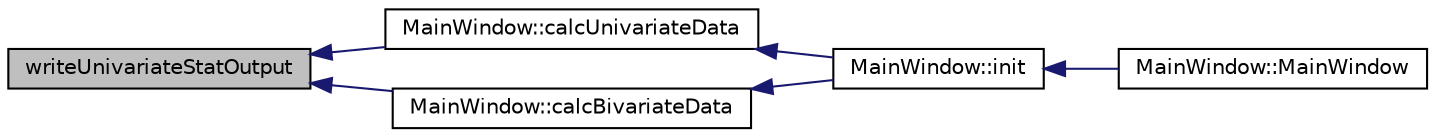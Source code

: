 digraph "writeUnivariateStatOutput"
{
  bgcolor="transparent";
  edge [fontname="Helvetica",fontsize="10",labelfontname="Helvetica",labelfontsize="10"];
  node [fontname="Helvetica",fontsize="10",shape=record];
  rankdir="LR";
  Node16 [label="writeUnivariateStatOutput",height=0.2,width=0.4,color="black", fillcolor="grey75", style="filled", fontcolor="black"];
  Node16 -> Node17 [dir="back",color="midnightblue",fontsize="10",style="solid",fontname="Helvetica"];
  Node17 [label="MainWindow::calcUnivariateData",height=0.2,width=0.4,color="black",URL="$class_main_window.html#a755585c287dfb4d5d249617aa078b735",tooltip="기초통계량-일변량을 계산하고 결과를 업데이트합니다. "];
  Node17 -> Node18 [dir="back",color="midnightblue",fontsize="10",style="solid",fontname="Helvetica"];
  Node18 [label="MainWindow::init",height=0.2,width=0.4,color="black",URL="$class_main_window.html#a671e7e5b0a3a7a3fb1cf44c5c8377952",tooltip="사전에 ui컴포넌트의 이벤트와 기초통계량 테이블뷰를 설정합니다. "];
  Node18 -> Node19 [dir="back",color="midnightblue",fontsize="10",style="solid",fontname="Helvetica"];
  Node19 [label="MainWindow::MainWindow",height=0.2,width=0.4,color="black",URL="$class_main_window.html#a8b244be8b7b7db1b08de2a2acb9409db"];
  Node16 -> Node20 [dir="back",color="midnightblue",fontsize="10",style="solid",fontname="Helvetica"];
  Node20 [label="MainWindow::calcBivariateData",height=0.2,width=0.4,color="black",URL="$class_main_window.html#a3a7cfb0accf715e5f845ec4117c12222",tooltip="기초통계량-이변량을 계산하고 결과를 업데이트합니다. "];
  Node20 -> Node18 [dir="back",color="midnightblue",fontsize="10",style="solid",fontname="Helvetica"];
}
